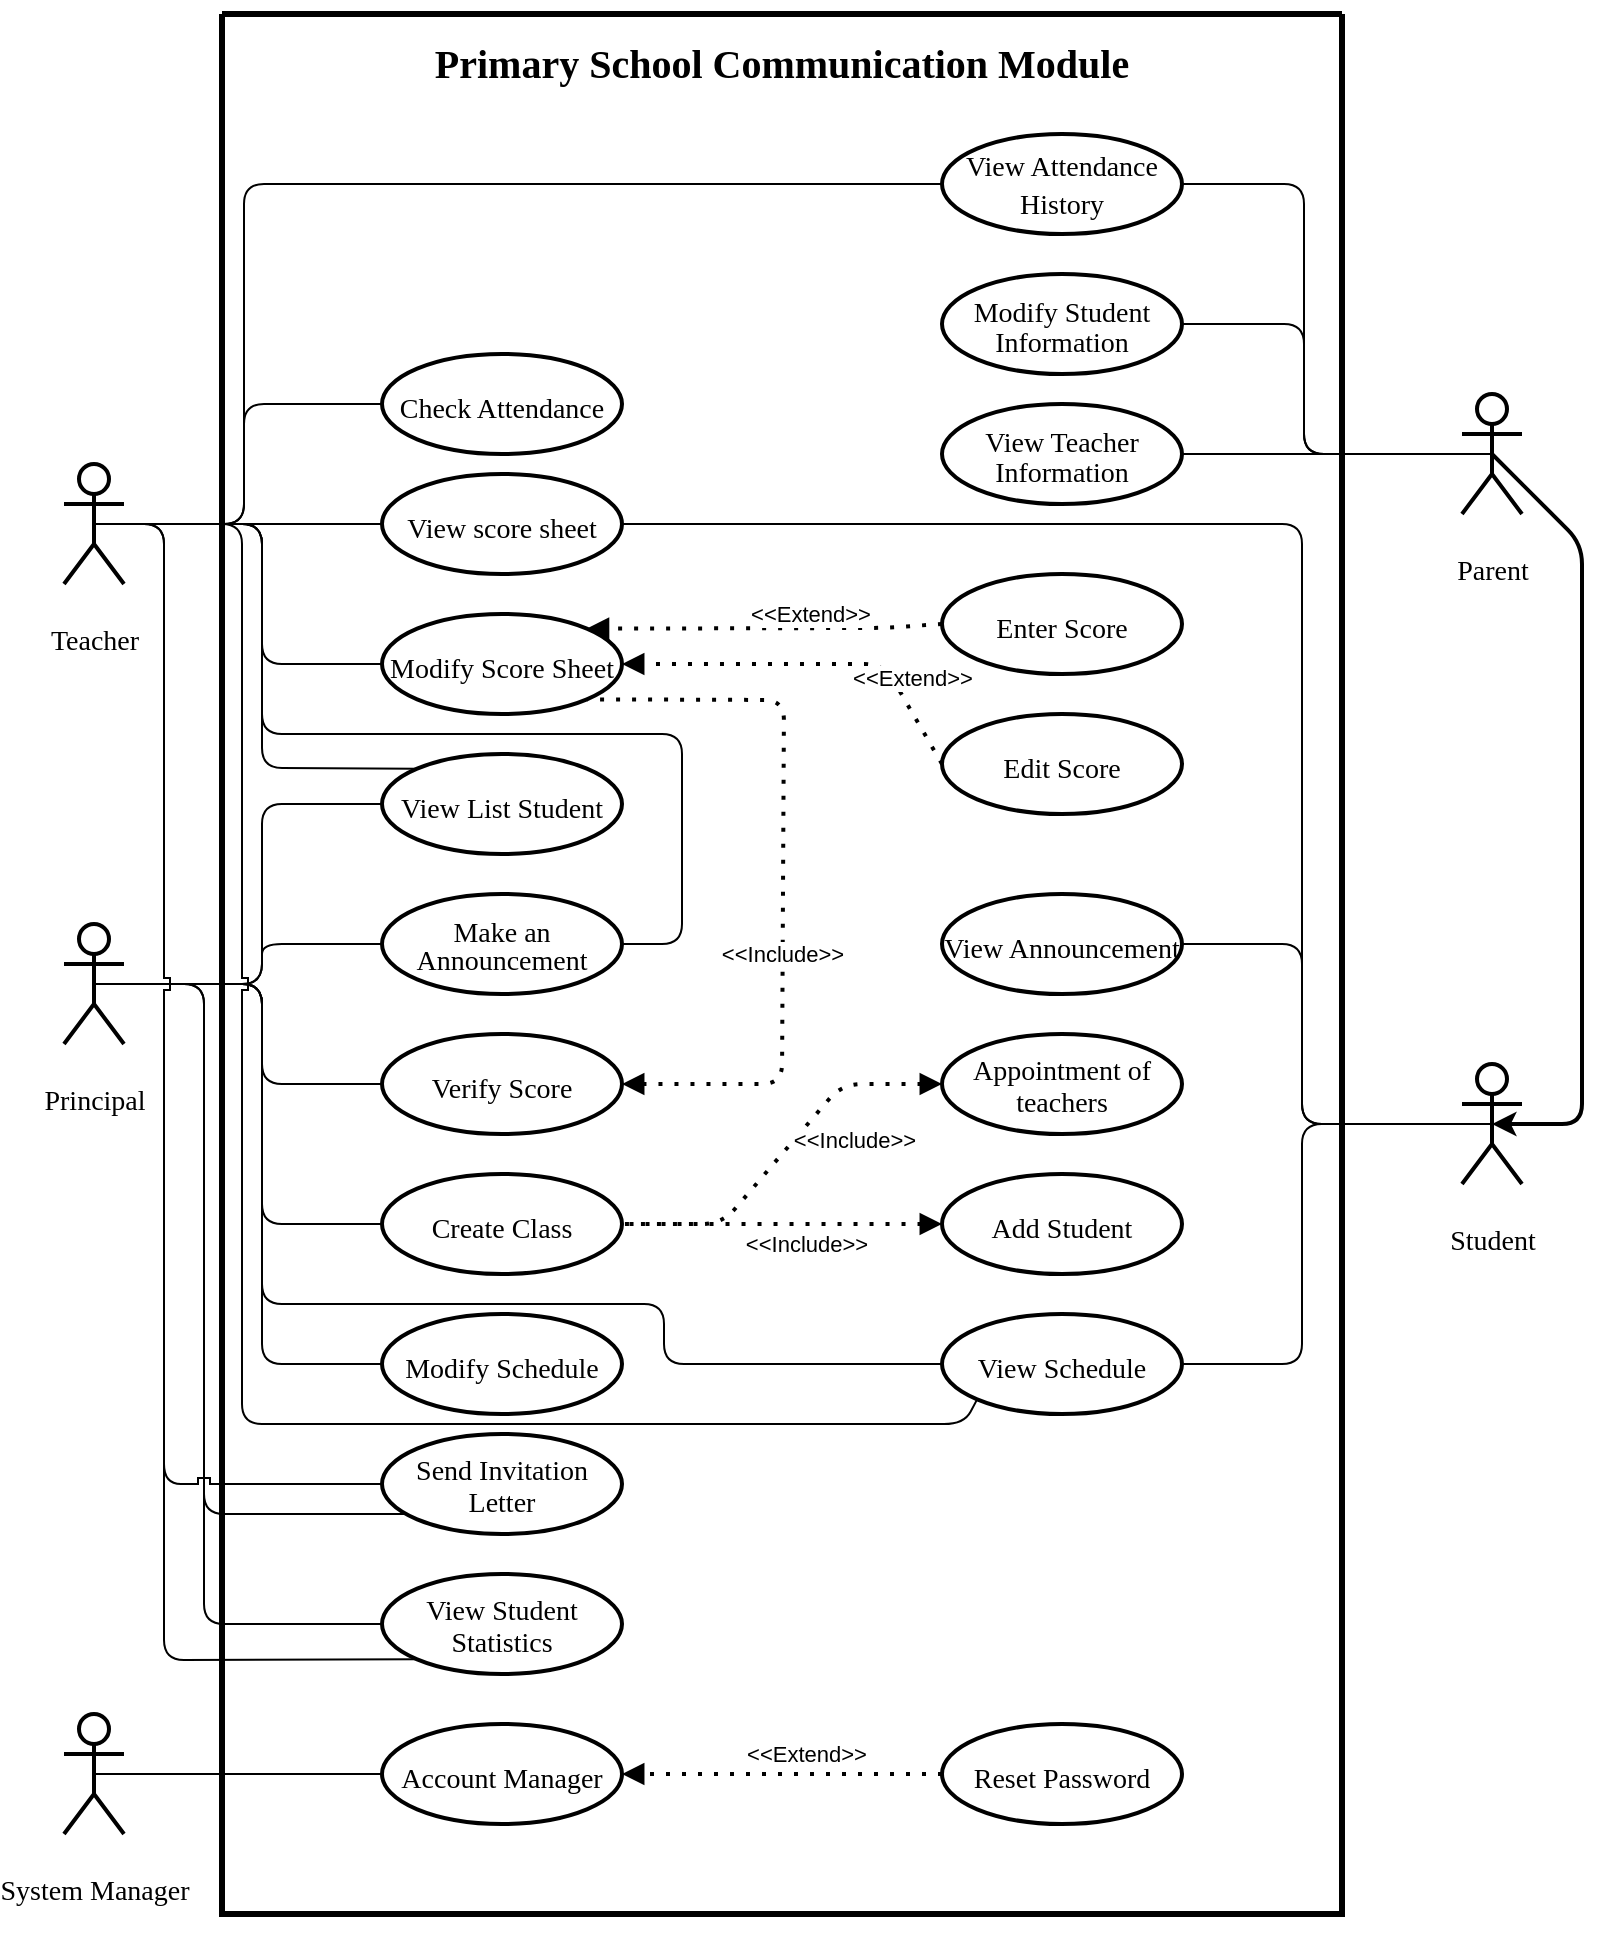 <mxfile version="21.1.7" type="device">
  <diagram name="Page-1" id="wY8YDzLvJTrgZEUhbYze">
    <mxGraphModel dx="552" dy="303" grid="1" gridSize="10" guides="1" tooltips="1" connect="1" arrows="1" fold="1" page="1" pageScale="1" pageWidth="827" pageHeight="1169" math="0" shadow="0">
      <root>
        <mxCell id="0" />
        <mxCell id="1" parent="0" />
        <mxCell id="WTguVuReiUjEnsbTcqU9-1" value="" style="swimlane;startSize=0;hachureGap=4;fontFamily=Architects Daughter;fontSource=https%3A%2F%2Ffonts.googleapis.com%2Fcss%3Ffamily%3DArchitects%2BDaughter;fontSize=20;rounded=1;swimlaneLine=0;strokeWidth=3;" parent="1" vertex="1">
          <mxGeometry x="119" y="50" width="560" height="950" as="geometry">
            <mxRectangle x="119" y="50" width="50" height="40" as="alternateBounds" />
          </mxGeometry>
        </mxCell>
        <mxCell id="WTguVuReiUjEnsbTcqU9-4" value="&lt;font face=&quot;Times New Roman&quot;&gt;&lt;span style=&quot;font-size: 14px;&quot;&gt;Account Manager&lt;/span&gt;&lt;/font&gt;" style="ellipse;whiteSpace=wrap;html=1;hachureGap=4;fontFamily=Architects Daughter;fontSource=https%3A%2F%2Ffonts.googleapis.com%2Fcss%3Ffamily%3DArchitects%2BDaughter;fontSize=20;shadow=0;strokeWidth=2;rounded=1;fillColor=none;" parent="WTguVuReiUjEnsbTcqU9-1" vertex="1">
          <mxGeometry x="80" y="855" width="120" height="50" as="geometry" />
        </mxCell>
        <mxCell id="WTguVuReiUjEnsbTcqU9-11" value="&lt;p&gt;&lt;font face=&quot;Times New Roman&quot;&gt;&lt;b&gt;Primary School Communication Module&lt;/b&gt;&lt;/font&gt;&lt;/p&gt;" style="text;html=1;strokeColor=none;fillColor=none;align=center;verticalAlign=middle;whiteSpace=wrap;rounded=1;fontSize=20;fontFamily=Architects Daughter;" parent="WTguVuReiUjEnsbTcqU9-1" vertex="1">
          <mxGeometry x="30" y="10" width="500" height="30" as="geometry" />
        </mxCell>
        <mxCell id="WTguVuReiUjEnsbTcqU9-18" value="&lt;font face=&quot;Times New Roman&quot;&gt;&lt;span style=&quot;font-size: 14px;&quot;&gt;Create Class&lt;/span&gt;&lt;/font&gt;" style="ellipse;whiteSpace=wrap;html=1;hachureGap=4;fontFamily=Architects Daughter;fontSource=https%3A%2F%2Ffonts.googleapis.com%2Fcss%3Ffamily%3DArchitects%2BDaughter;fontSize=20;shadow=0;strokeWidth=2;rounded=1;fillColor=none;" parent="WTguVuReiUjEnsbTcqU9-1" vertex="1">
          <mxGeometry x="80" y="580" width="120" height="50" as="geometry" />
        </mxCell>
        <mxCell id="WTguVuReiUjEnsbTcqU9-19" value="&lt;font face=&quot;Times New Roman&quot;&gt;&lt;span style=&quot;font-size: 14px;&quot;&gt;Add Student&lt;/span&gt;&lt;/font&gt;" style="ellipse;whiteSpace=wrap;html=1;hachureGap=4;fontFamily=Architects Daughter;fontSource=https%3A%2F%2Ffonts.googleapis.com%2Fcss%3Ffamily%3DArchitects%2BDaughter;fontSize=20;shadow=0;strokeWidth=2;rounded=1;fillColor=none;" parent="WTguVuReiUjEnsbTcqU9-1" vertex="1">
          <mxGeometry x="360" y="580" width="120" height="50" as="geometry" />
        </mxCell>
        <mxCell id="WTguVuReiUjEnsbTcqU9-20" value="" style="endArrow=none;dashed=1;html=1;dashPattern=1 3;strokeWidth=2;rounded=1;exitX=0;exitY=0.5;exitDx=0;exitDy=0;entryX=1;entryY=0.5;entryDx=0;entryDy=0;startArrow=block;startFill=1;" parent="WTguVuReiUjEnsbTcqU9-1" source="WTguVuReiUjEnsbTcqU9-19" target="WTguVuReiUjEnsbTcqU9-18" edge="1">
          <mxGeometry width="50" height="50" relative="1" as="geometry">
            <mxPoint x="330" y="580" as="sourcePoint" />
            <mxPoint x="380" y="530" as="targetPoint" />
          </mxGeometry>
        </mxCell>
        <mxCell id="WTguVuReiUjEnsbTcqU9-21" value="&amp;lt;&amp;lt;Include&amp;gt;&amp;gt;" style="edgeLabel;html=1;align=center;verticalAlign=middle;resizable=0;points=[];rounded=1;" parent="WTguVuReiUjEnsbTcqU9-20" vertex="1" connectable="0">
          <mxGeometry x="-0.37" y="-1" relative="1" as="geometry">
            <mxPoint x="-18" y="11" as="offset" />
          </mxGeometry>
        </mxCell>
        <mxCell id="WTguVuReiUjEnsbTcqU9-22" value="&lt;p style=&quot;line-height: 70%;&quot;&gt;&lt;font face=&quot;Times New Roman&quot; style=&quot;font-size: 14px;&quot;&gt;Appointment of teachers&lt;/font&gt;&lt;/p&gt;" style="ellipse;whiteSpace=wrap;html=1;hachureGap=4;fontFamily=Architects Daughter;fontSource=https%3A%2F%2Ffonts.googleapis.com%2Fcss%3Ffamily%3DArchitects%2BDaughter;fontSize=20;shadow=0;strokeWidth=2;rounded=1;fillColor=none;" parent="WTguVuReiUjEnsbTcqU9-1" vertex="1">
          <mxGeometry x="360" y="510" width="120" height="50" as="geometry" />
        </mxCell>
        <mxCell id="WTguVuReiUjEnsbTcqU9-23" value="" style="endArrow=none;dashed=1;html=1;dashPattern=1 3;strokeWidth=2;rounded=1;exitX=0;exitY=0.5;exitDx=0;exitDy=0;entryX=1;entryY=0.5;entryDx=0;entryDy=0;startArrow=block;startFill=1;" parent="WTguVuReiUjEnsbTcqU9-1" source="WTguVuReiUjEnsbTcqU9-22" target="WTguVuReiUjEnsbTcqU9-18" edge="1">
          <mxGeometry width="50" height="50" relative="1" as="geometry">
            <mxPoint x="150" y="600" as="sourcePoint" />
            <mxPoint x="150" y="545" as="targetPoint" />
            <Array as="points">
              <mxPoint x="310" y="535" />
              <mxPoint x="250" y="605" />
            </Array>
          </mxGeometry>
        </mxCell>
        <mxCell id="WTguVuReiUjEnsbTcqU9-24" value="&amp;lt;&amp;lt;Include&amp;gt;&amp;gt;" style="edgeLabel;html=1;align=center;verticalAlign=middle;resizable=0;points=[];rounded=1;" parent="WTguVuReiUjEnsbTcqU9-23" vertex="1" connectable="0">
          <mxGeometry x="-0.37" y="-1" relative="1" as="geometry">
            <mxPoint x="13" y="20" as="offset" />
          </mxGeometry>
        </mxCell>
        <mxCell id="WTguVuReiUjEnsbTcqU9-27" value="&lt;font style=&quot;font-size: 14px;&quot; face=&quot;Times New Roman&quot;&gt;Modify Schedule&lt;/font&gt;" style="ellipse;whiteSpace=wrap;html=1;hachureGap=4;fontFamily=Architects Daughter;fontSource=https%3A%2F%2Ffonts.googleapis.com%2Fcss%3Ffamily%3DArchitects%2BDaughter;fontSize=20;shadow=0;strokeWidth=2;rounded=1;fillColor=none;align=center;" parent="WTguVuReiUjEnsbTcqU9-1" vertex="1">
          <mxGeometry x="80" y="650" width="120" height="50" as="geometry" />
        </mxCell>
        <mxCell id="WTguVuReiUjEnsbTcqU9-31" value="&lt;font style=&quot;font-size: 14px;&quot; face=&quot;Times New Roman&quot;&gt;View Schedule&lt;/font&gt;" style="ellipse;whiteSpace=wrap;html=1;hachureGap=4;fontFamily=Architects Daughter;fontSource=https%3A%2F%2Ffonts.googleapis.com%2Fcss%3Ffamily%3DArchitects%2BDaughter;fontSize=20;shadow=0;strokeWidth=2;rounded=1;fillColor=none;align=center;" parent="WTguVuReiUjEnsbTcqU9-1" vertex="1">
          <mxGeometry x="360" y="650" width="120" height="50" as="geometry" />
        </mxCell>
        <mxCell id="WTguVuReiUjEnsbTcqU9-38" value="&lt;font style=&quot;font-size: 14px;&quot; face=&quot;Times New Roman&quot;&gt;Modify Score Sheet&lt;/font&gt;" style="ellipse;whiteSpace=wrap;html=1;hachureGap=4;fontFamily=Architects Daughter;fontSource=https%3A%2F%2Ffonts.googleapis.com%2Fcss%3Ffamily%3DArchitects%2BDaughter;fontSize=20;shadow=0;strokeWidth=2;rounded=1;fillColor=none;align=center;" parent="WTguVuReiUjEnsbTcqU9-1" vertex="1">
          <mxGeometry x="80" y="300" width="120" height="50" as="geometry" />
        </mxCell>
        <mxCell id="WTguVuReiUjEnsbTcqU9-58" value="&lt;font face=&quot;Times New Roman&quot;&gt;&lt;span style=&quot;font-size: 14px;&quot;&gt;View List Student&lt;/span&gt;&lt;/font&gt;" style="ellipse;whiteSpace=wrap;html=1;hachureGap=4;fontFamily=Architects Daughter;fontSource=https%3A%2F%2Ffonts.googleapis.com%2Fcss%3Ffamily%3DArchitects%2BDaughter;fontSize=20;shadow=0;strokeWidth=2;rounded=1;fillColor=none;" parent="WTguVuReiUjEnsbTcqU9-1" vertex="1">
          <mxGeometry x="80" y="370" width="120" height="50" as="geometry" />
        </mxCell>
        <mxCell id="25oMk8hFQCMw-sVHnNX6-2" value="&lt;font style=&quot;font-size: 14px;&quot; face=&quot;Times New Roman&quot;&gt;View score sheet&lt;/font&gt;" style="ellipse;whiteSpace=wrap;html=1;hachureGap=4;fontFamily=Architects Daughter;fontSource=https%3A%2F%2Ffonts.googleapis.com%2Fcss%3Ffamily%3DArchitects%2BDaughter;fontSize=20;shadow=0;strokeWidth=2;rounded=1;fillColor=none;align=center;" parent="WTguVuReiUjEnsbTcqU9-1" vertex="1">
          <mxGeometry x="80" y="230" width="120" height="50" as="geometry" />
        </mxCell>
        <mxCell id="60XK2_KCmiy80lGmcRLf-10" value="&lt;font face=&quot;Times New Roman&quot;&gt;&lt;span style=&quot;font-size: 14px;&quot;&gt;Enter Score&lt;/span&gt;&lt;/font&gt;" style="ellipse;whiteSpace=wrap;html=1;hachureGap=4;fontFamily=Architects Daughter;fontSource=https%3A%2F%2Ffonts.googleapis.com%2Fcss%3Ffamily%3DArchitects%2BDaughter;fontSize=20;shadow=0;strokeWidth=2;rounded=1;fillColor=none;align=center;" parent="WTguVuReiUjEnsbTcqU9-1" vertex="1">
          <mxGeometry x="360" y="280" width="120" height="50" as="geometry" />
        </mxCell>
        <mxCell id="60XK2_KCmiy80lGmcRLf-11" value="&lt;font face=&quot;Times New Roman&quot;&gt;&lt;span style=&quot;font-size: 14px;&quot;&gt;Edit Score&lt;/span&gt;&lt;/font&gt;" style="ellipse;whiteSpace=wrap;html=1;hachureGap=4;fontFamily=Architects Daughter;fontSource=https%3A%2F%2Ffonts.googleapis.com%2Fcss%3Ffamily%3DArchitects%2BDaughter;fontSize=20;shadow=0;strokeWidth=2;rounded=1;fillColor=none;align=center;" parent="WTguVuReiUjEnsbTcqU9-1" vertex="1">
          <mxGeometry x="360" y="350" width="120" height="50" as="geometry" />
        </mxCell>
        <mxCell id="60XK2_KCmiy80lGmcRLf-12" value="&lt;font face=&quot;Times New Roman&quot;&gt;&lt;span style=&quot;font-size: 14px;&quot;&gt;Verify Score&lt;/span&gt;&lt;/font&gt;" style="ellipse;whiteSpace=wrap;html=1;hachureGap=4;fontFamily=Architects Daughter;fontSource=https%3A%2F%2Ffonts.googleapis.com%2Fcss%3Ffamily%3DArchitects%2BDaughter;fontSize=20;shadow=0;strokeWidth=2;rounded=1;fillColor=none;" parent="WTguVuReiUjEnsbTcqU9-1" vertex="1">
          <mxGeometry x="80" y="510" width="120" height="50" as="geometry" />
        </mxCell>
        <mxCell id="60XK2_KCmiy80lGmcRLf-13" value="" style="endArrow=block;dashed=1;html=1;dashPattern=1 3;strokeWidth=2;rounded=1;exitX=0;exitY=0.5;exitDx=0;exitDy=0;startArrow=none;startFill=0;entryX=1;entryY=0;entryDx=0;entryDy=0;endFill=1;" parent="WTguVuReiUjEnsbTcqU9-1" source="60XK2_KCmiy80lGmcRLf-10" target="WTguVuReiUjEnsbTcqU9-38" edge="1">
          <mxGeometry width="50" height="50" relative="1" as="geometry">
            <mxPoint x="370" y="635" as="sourcePoint" />
            <mxPoint x="210" y="635" as="targetPoint" />
            <Array as="points">
              <mxPoint x="331" y="307" />
            </Array>
          </mxGeometry>
        </mxCell>
        <mxCell id="60XK2_KCmiy80lGmcRLf-14" value="&amp;lt;&amp;lt;Extend&amp;gt;&amp;gt;" style="edgeLabel;html=1;align=center;verticalAlign=middle;resizable=0;points=[];rounded=1;" parent="60XK2_KCmiy80lGmcRLf-13" vertex="1" connectable="0">
          <mxGeometry x="-0.37" y="-1" relative="1" as="geometry">
            <mxPoint x="-10" y="-6" as="offset" />
          </mxGeometry>
        </mxCell>
        <mxCell id="60XK2_KCmiy80lGmcRLf-18" value="" style="endArrow=none;dashed=1;html=1;dashPattern=1 3;strokeWidth=2;rounded=1;exitX=1;exitY=0.5;exitDx=0;exitDy=0;entryX=1;entryY=1;entryDx=0;entryDy=0;startArrow=block;startFill=1;" parent="WTguVuReiUjEnsbTcqU9-1" source="60XK2_KCmiy80lGmcRLf-12" target="WTguVuReiUjEnsbTcqU9-38" edge="1">
          <mxGeometry width="50" height="50" relative="1" as="geometry">
            <mxPoint x="370" y="565" as="sourcePoint" />
            <mxPoint x="210" y="565" as="targetPoint" />
            <Array as="points">
              <mxPoint x="280" y="535" />
              <mxPoint x="281" y="343" />
            </Array>
          </mxGeometry>
        </mxCell>
        <mxCell id="60XK2_KCmiy80lGmcRLf-19" value="&amp;lt;&amp;lt;Include&amp;gt;&amp;gt;" style="edgeLabel;html=1;align=center;verticalAlign=middle;resizable=0;points=[];rounded=1;" parent="60XK2_KCmiy80lGmcRLf-18" vertex="1" connectable="0">
          <mxGeometry x="-0.37" y="-1" relative="1" as="geometry">
            <mxPoint x="-1" y="-29" as="offset" />
          </mxGeometry>
        </mxCell>
        <mxCell id="60XK2_KCmiy80lGmcRLf-20" value="" style="endArrow=block;dashed=1;html=1;dashPattern=1 3;strokeWidth=2;rounded=1;exitX=0;exitY=0.5;exitDx=0;exitDy=0;startArrow=none;startFill=0;entryX=1;entryY=0.5;entryDx=0;entryDy=0;endFill=1;" parent="WTguVuReiUjEnsbTcqU9-1" source="60XK2_KCmiy80lGmcRLf-11" target="WTguVuReiUjEnsbTcqU9-38" edge="1">
          <mxGeometry width="50" height="50" relative="1" as="geometry">
            <mxPoint x="370" y="355" as="sourcePoint" />
            <mxPoint x="210" y="355" as="targetPoint" />
            <Array as="points">
              <mxPoint x="331" y="325" />
            </Array>
          </mxGeometry>
        </mxCell>
        <mxCell id="60XK2_KCmiy80lGmcRLf-21" value="&amp;lt;&amp;lt;Extend&amp;gt;&amp;gt;" style="edgeLabel;html=1;align=center;verticalAlign=middle;resizable=0;points=[];rounded=1;" parent="60XK2_KCmiy80lGmcRLf-20" vertex="1" connectable="0">
          <mxGeometry x="-0.37" y="-1" relative="1" as="geometry">
            <mxPoint x="15" y="8" as="offset" />
          </mxGeometry>
        </mxCell>
        <mxCell id="60XK2_KCmiy80lGmcRLf-22" value="&lt;font face=&quot;Times New Roman&quot; style=&quot;font-size: 14px;&quot;&gt;&lt;font style=&quot;font-size: 14px;&quot;&gt;View A&lt;/font&gt;nnouncement&lt;/font&gt;" style="ellipse;whiteSpace=wrap;html=1;hachureGap=4;fontFamily=Architects Daughter;fontSource=https%3A%2F%2Ffonts.googleapis.com%2Fcss%3Ffamily%3DArchitects%2BDaughter;fontSize=20;shadow=0;strokeWidth=2;rounded=1;fillColor=none;align=center;" parent="WTguVuReiUjEnsbTcqU9-1" vertex="1">
          <mxGeometry x="360" y="440" width="120" height="50" as="geometry" />
        </mxCell>
        <mxCell id="60XK2_KCmiy80lGmcRLf-27" value="&lt;p style=&quot;line-height: 60%;&quot;&gt;&lt;font face=&quot;Times New Roman&quot; style=&quot;font-size: 14px;&quot;&gt;Make an A&lt;font style=&quot;border-color: var(--border-color); font-size: 14px;&quot;&gt;nnouncement&lt;/font&gt;&lt;/font&gt;&lt;/p&gt;" style="ellipse;whiteSpace=wrap;html=1;hachureGap=4;fontFamily=Architects Daughter;fontSource=https%3A%2F%2Ffonts.googleapis.com%2Fcss%3Ffamily%3DArchitects%2BDaughter;fontSize=20;shadow=0;strokeWidth=2;rounded=1;fillColor=none;" parent="WTguVuReiUjEnsbTcqU9-1" vertex="1">
          <mxGeometry x="80" y="440" width="120" height="50" as="geometry" />
        </mxCell>
        <mxCell id="60XK2_KCmiy80lGmcRLf-31" value="&lt;font face=&quot;Times New Roman&quot;&gt;&lt;span style=&quot;font-size: 14px;&quot;&gt;Reset Password&lt;/span&gt;&lt;/font&gt;" style="ellipse;whiteSpace=wrap;html=1;hachureGap=4;fontFamily=Architects Daughter;fontSource=https%3A%2F%2Ffonts.googleapis.com%2Fcss%3Ffamily%3DArchitects%2BDaughter;fontSize=20;shadow=0;strokeWidth=2;rounded=1;fillColor=none;" parent="WTguVuReiUjEnsbTcqU9-1" vertex="1">
          <mxGeometry x="360" y="855" width="120" height="50" as="geometry" />
        </mxCell>
        <mxCell id="60XK2_KCmiy80lGmcRLf-32" value="" style="endArrow=block;dashed=1;html=1;dashPattern=1 3;strokeWidth=2;rounded=1;exitX=0;exitY=0.5;exitDx=0;exitDy=0;startArrow=none;startFill=0;entryX=1;entryY=0.5;entryDx=0;entryDy=0;endFill=1;" parent="WTguVuReiUjEnsbTcqU9-1" source="60XK2_KCmiy80lGmcRLf-31" target="WTguVuReiUjEnsbTcqU9-4" edge="1">
          <mxGeometry width="50" height="50" relative="1" as="geometry">
            <mxPoint x="370" y="810" as="sourcePoint" />
            <mxPoint x="210" y="810" as="targetPoint" />
          </mxGeometry>
        </mxCell>
        <mxCell id="60XK2_KCmiy80lGmcRLf-33" value="&amp;lt;&amp;lt;Extend&amp;gt;&amp;gt;" style="edgeLabel;html=1;align=center;verticalAlign=middle;resizable=0;points=[];rounded=1;" parent="60XK2_KCmiy80lGmcRLf-32" vertex="1" connectable="0">
          <mxGeometry x="-0.37" y="-1" relative="1" as="geometry">
            <mxPoint x="-18" y="-9" as="offset" />
          </mxGeometry>
        </mxCell>
        <mxCell id="60XK2_KCmiy80lGmcRLf-37" value="&lt;p style=&quot;line-height: 60%;&quot;&gt;&lt;font face=&quot;Times New Roman&quot;&gt;&lt;span style=&quot;font-size: 14px;&quot;&gt;View Teacher Information&lt;/span&gt;&lt;/font&gt;&lt;/p&gt;" style="ellipse;whiteSpace=wrap;html=1;hachureGap=4;fontFamily=Architects Daughter;fontSource=https%3A%2F%2Ffonts.googleapis.com%2Fcss%3Ffamily%3DArchitects%2BDaughter;fontSize=20;shadow=0;strokeWidth=2;rounded=1;fillColor=none;" parent="WTguVuReiUjEnsbTcqU9-1" vertex="1">
          <mxGeometry x="360" y="195" width="120" height="50" as="geometry" />
        </mxCell>
        <mxCell id="60XK2_KCmiy80lGmcRLf-39" value="&lt;p style=&quot;line-height: 60%;&quot;&gt;&lt;font face=&quot;Times New Roman&quot;&gt;&lt;span style=&quot;font-size: 14px;&quot;&gt;Modify Student Information&lt;/span&gt;&lt;/font&gt;&lt;/p&gt;" style="ellipse;whiteSpace=wrap;html=1;hachureGap=4;fontFamily=Architects Daughter;fontSource=https%3A%2F%2Ffonts.googleapis.com%2Fcss%3Ffamily%3DArchitects%2BDaughter;fontSize=20;shadow=0;strokeWidth=2;rounded=1;fillColor=none;" parent="WTguVuReiUjEnsbTcqU9-1" vertex="1">
          <mxGeometry x="360" y="130" width="120" height="50" as="geometry" />
        </mxCell>
        <mxCell id="60XK2_KCmiy80lGmcRLf-41" value="&lt;font style=&quot;font-size: 14px;&quot; face=&quot;Times New Roman&quot;&gt;Check Attendance&lt;/font&gt;" style="ellipse;whiteSpace=wrap;html=1;hachureGap=4;fontFamily=Architects Daughter;fontSource=https%3A%2F%2Ffonts.googleapis.com%2Fcss%3Ffamily%3DArchitects%2BDaughter;fontSize=20;shadow=0;strokeWidth=2;rounded=1;fillColor=none;align=center;" parent="WTguVuReiUjEnsbTcqU9-1" vertex="1">
          <mxGeometry x="80" y="170" width="120" height="50" as="geometry" />
        </mxCell>
        <mxCell id="60XK2_KCmiy80lGmcRLf-42" value="&lt;p style=&quot;line-height: 86%;&quot;&gt;&lt;font style=&quot;font-size: 14px;&quot; face=&quot;Times New Roman&quot;&gt;View Attendance History&lt;/font&gt;&lt;/p&gt;" style="ellipse;whiteSpace=wrap;html=1;hachureGap=4;fontFamily=Architects Daughter;fontSource=https%3A%2F%2Ffonts.googleapis.com%2Fcss%3Ffamily%3DArchitects%2BDaughter;fontSize=20;shadow=0;strokeWidth=2;rounded=1;fillColor=none;align=center;" parent="WTguVuReiUjEnsbTcqU9-1" vertex="1">
          <mxGeometry x="360" y="60" width="120" height="50" as="geometry" />
        </mxCell>
        <mxCell id="twkVnTD5ivQT-UBwa-xq-1" value="&lt;p style=&quot;line-height: 70%;&quot;&gt;&lt;font style=&quot;font-size: 14px;&quot; face=&quot;Times New Roman&quot;&gt;Send Invitation Letter&lt;/font&gt;&lt;/p&gt;" style="ellipse;whiteSpace=wrap;html=1;hachureGap=4;fontFamily=Architects Daughter;fontSource=https%3A%2F%2Ffonts.googleapis.com%2Fcss%3Ffamily%3DArchitects%2BDaughter;fontSize=20;shadow=0;strokeWidth=2;rounded=1;fillColor=none;align=center;" vertex="1" parent="WTguVuReiUjEnsbTcqU9-1">
          <mxGeometry x="80" y="710" width="120" height="50" as="geometry" />
        </mxCell>
        <mxCell id="twkVnTD5ivQT-UBwa-xq-9" value="&lt;p style=&quot;line-height: 70%;&quot;&gt;&lt;font style=&quot;font-size: 14px;&quot; face=&quot;Times New Roman&quot;&gt;View Student Statistics&lt;/font&gt;&lt;/p&gt;" style="ellipse;whiteSpace=wrap;html=1;hachureGap=4;fontFamily=Architects Daughter;fontSource=https%3A%2F%2Ffonts.googleapis.com%2Fcss%3Ffamily%3DArchitects%2BDaughter;fontSize=20;shadow=0;strokeWidth=2;rounded=1;fillColor=none;align=center;" vertex="1" parent="WTguVuReiUjEnsbTcqU9-1">
          <mxGeometry x="80" y="780" width="120" height="50" as="geometry" />
        </mxCell>
        <mxCell id="WTguVuReiUjEnsbTcqU9-2" value="&lt;p style=&quot;line-height: 0%;&quot;&gt;&lt;font style=&quot;font-size: 14px;&quot; face=&quot;Times New Roman&quot;&gt;Teacher&lt;/font&gt;&lt;/p&gt;" style="shape=umlActor;verticalLabelPosition=bottom;verticalAlign=top;html=1;outlineConnect=0;hachureGap=4;fontFamily=Architects Daughter;fontSource=https%3A%2F%2Ffonts.googleapis.com%2Fcss%3Ffamily%3DArchitects%2BDaughter;fontSize=20;strokeWidth=2;rounded=1;" parent="1" vertex="1">
          <mxGeometry x="40" y="275" width="30" height="60" as="geometry" />
        </mxCell>
        <mxCell id="WTguVuReiUjEnsbTcqU9-7" value="&lt;p style=&quot;line-height: 0%;&quot;&gt;&lt;font style=&quot;font-size: 14px;&quot; face=&quot;Times New Roman&quot;&gt;Student&lt;/font&gt;&lt;/p&gt;" style="shape=umlActor;verticalLabelPosition=bottom;verticalAlign=top;html=1;outlineConnect=0;hachureGap=4;fontFamily=Architects Daughter;fontSource=https%3A%2F%2Ffonts.googleapis.com%2Fcss%3Ffamily%3DArchitects%2BDaughter;fontSize=20;strokeWidth=2;rounded=1;" parent="1" vertex="1">
          <mxGeometry x="739" y="575" width="30" height="60" as="geometry" />
        </mxCell>
        <mxCell id="WTguVuReiUjEnsbTcqU9-8" value="&lt;p style=&quot;line-height: 0%;&quot;&gt;&lt;font style=&quot;font-size: 14px;&quot; face=&quot;Times New Roman&quot;&gt;Parent&lt;/font&gt;&lt;/p&gt;" style="shape=umlActor;verticalLabelPosition=bottom;verticalAlign=top;html=1;outlineConnect=0;hachureGap=4;fontFamily=Architects Daughter;fontSource=https%3A%2F%2Ffonts.googleapis.com%2Fcss%3Ffamily%3DArchitects%2BDaughter;fontSize=20;strokeWidth=2;rounded=1;" parent="1" vertex="1">
          <mxGeometry x="739" y="240" width="30" height="60" as="geometry" />
        </mxCell>
        <mxCell id="WTguVuReiUjEnsbTcqU9-9" value="&lt;p style=&quot;line-height: 0%;&quot;&gt;&lt;font style=&quot;font-size: 14px;&quot; face=&quot;Times New Roman&quot;&gt;System Manager&lt;/font&gt;&lt;/p&gt;" style="shape=umlActor;verticalLabelPosition=bottom;verticalAlign=top;html=1;outlineConnect=0;hachureGap=4;fontFamily=Architects Daughter;fontSource=https%3A%2F%2Ffonts.googleapis.com%2Fcss%3Ffamily%3DArchitects%2BDaughter;fontSize=20;strokeWidth=2;rounded=1;" parent="1" vertex="1">
          <mxGeometry x="40" y="900" width="30" height="60" as="geometry" />
        </mxCell>
        <mxCell id="WTguVuReiUjEnsbTcqU9-12" value="&lt;p style=&quot;line-height: 0%;&quot;&gt;&lt;font style=&quot;font-size: 14px;&quot; face=&quot;Times New Roman&quot;&gt;Principal&lt;/font&gt;&lt;br&gt;&lt;/p&gt;" style="shape=umlActor;verticalLabelPosition=bottom;verticalAlign=top;html=1;outlineConnect=0;hachureGap=4;fontFamily=Architects Daughter;fontSource=https%3A%2F%2Ffonts.googleapis.com%2Fcss%3Ffamily%3DArchitects%2BDaughter;fontSize=20;strokeWidth=2;rounded=1;gradientColor=none;perimeterSpacing=0;" parent="1" vertex="1">
          <mxGeometry x="40" y="505" width="30" height="60" as="geometry" />
        </mxCell>
        <mxCell id="WTguVuReiUjEnsbTcqU9-17" value="" style="endArrow=none;html=1;rounded=1;exitX=0.5;exitY=0.5;exitDx=0;exitDy=0;exitPerimeter=0;entryX=0;entryY=0.5;entryDx=0;entryDy=0;" parent="1" source="WTguVuReiUjEnsbTcqU9-9" target="WTguVuReiUjEnsbTcqU9-4" edge="1">
          <mxGeometry width="50" height="50" relative="1" as="geometry">
            <mxPoint x="239" y="890" as="sourcePoint" />
            <mxPoint x="289" y="840" as="targetPoint" />
          </mxGeometry>
        </mxCell>
        <mxCell id="WTguVuReiUjEnsbTcqU9-28" value="" style="endArrow=none;html=1;rounded=1;entryX=0;entryY=0.5;entryDx=0;entryDy=0;exitX=0.5;exitY=0.5;exitDx=0;exitDy=0;exitPerimeter=0;" parent="1" source="WTguVuReiUjEnsbTcqU9-12" target="WTguVuReiUjEnsbTcqU9-27" edge="1">
          <mxGeometry width="50" height="50" relative="1" as="geometry">
            <mxPoint x="44" y="585" as="sourcePoint" />
            <mxPoint x="169" y="610" as="targetPoint" />
            <Array as="points">
              <mxPoint x="139" y="535" />
              <mxPoint x="139" y="725" />
            </Array>
          </mxGeometry>
        </mxCell>
        <mxCell id="WTguVuReiUjEnsbTcqU9-36" value="" style="endArrow=classic;html=1;rounded=1;entryX=0.5;entryY=0.5;entryDx=0;entryDy=0;entryPerimeter=0;exitX=0.5;exitY=0.5;exitDx=0;exitDy=0;exitPerimeter=0;strokeWidth=2;" parent="1" source="WTguVuReiUjEnsbTcqU9-8" target="WTguVuReiUjEnsbTcqU9-7" edge="1">
          <mxGeometry width="50" height="50" relative="1" as="geometry">
            <mxPoint x="709" y="460" as="sourcePoint" />
            <mxPoint x="759" y="410" as="targetPoint" />
            <Array as="points">
              <mxPoint x="799" y="315" />
              <mxPoint x="799" y="605" />
            </Array>
          </mxGeometry>
        </mxCell>
        <mxCell id="WTguVuReiUjEnsbTcqU9-43" value="" style="endArrow=none;html=1;rounded=1;entryX=0.5;entryY=0.5;entryDx=0;entryDy=0;entryPerimeter=0;exitX=1;exitY=0.5;exitDx=0;exitDy=0;" parent="1" source="WTguVuReiUjEnsbTcqU9-31" target="WTguVuReiUjEnsbTcqU9-7" edge="1">
          <mxGeometry width="50" height="50" relative="1" as="geometry">
            <mxPoint x="209" y="380" as="sourcePoint" />
            <mxPoint x="259" y="330" as="targetPoint" />
            <Array as="points">
              <mxPoint x="659" y="725" />
              <mxPoint x="659" y="605" />
            </Array>
          </mxGeometry>
        </mxCell>
        <mxCell id="WTguVuReiUjEnsbTcqU9-48" value="" style="endArrow=none;html=1;rounded=1;entryX=0;entryY=0.5;entryDx=0;entryDy=0;exitX=0.5;exitY=0.5;exitDx=0;exitDy=0;exitPerimeter=0;" parent="1" source="WTguVuReiUjEnsbTcqU9-12" target="WTguVuReiUjEnsbTcqU9-18" edge="1">
          <mxGeometry width="50" height="50" relative="1" as="geometry">
            <mxPoint x="44" y="585" as="sourcePoint" />
            <mxPoint x="329" y="610" as="targetPoint" />
            <Array as="points">
              <mxPoint x="139" y="535" />
              <mxPoint x="139" y="655" />
            </Array>
          </mxGeometry>
        </mxCell>
        <mxCell id="WTguVuReiUjEnsbTcqU9-50" value="" style="endArrow=none;html=1;rounded=1;entryX=0;entryY=0.5;entryDx=0;entryDy=0;exitX=0.5;exitY=0.5;exitDx=0;exitDy=0;exitPerimeter=0;" parent="1" source="WTguVuReiUjEnsbTcqU9-2" target="WTguVuReiUjEnsbTcqU9-38" edge="1">
          <mxGeometry width="50" height="50" relative="1" as="geometry">
            <mxPoint x="359" y="510" as="sourcePoint" />
            <mxPoint x="409" y="460" as="targetPoint" />
            <Array as="points">
              <mxPoint x="139" y="305" />
              <mxPoint x="139" y="375" />
            </Array>
          </mxGeometry>
        </mxCell>
        <mxCell id="WTguVuReiUjEnsbTcqU9-53" value="" style="endArrow=none;html=1;rounded=1;entryX=0;entryY=0.5;entryDx=0;entryDy=0;exitX=0.5;exitY=0.5;exitDx=0;exitDy=0;exitPerimeter=0;" parent="1" source="WTguVuReiUjEnsbTcqU9-12" target="WTguVuReiUjEnsbTcqU9-31" edge="1">
          <mxGeometry width="50" height="50" relative="1" as="geometry">
            <mxPoint x="44" y="585" as="sourcePoint" />
            <mxPoint x="369" y="560" as="targetPoint" />
            <Array as="points">
              <mxPoint x="139" y="535" />
              <mxPoint x="139" y="695" />
              <mxPoint x="340" y="695" />
              <mxPoint x="340" y="725" />
            </Array>
          </mxGeometry>
        </mxCell>
        <mxCell id="WTguVuReiUjEnsbTcqU9-56" value="" style="endArrow=none;html=1;rounded=1;exitX=0.5;exitY=0.5;exitDx=0;exitDy=0;exitPerimeter=0;entryX=0;entryY=0.5;entryDx=0;entryDy=0;" parent="1" source="WTguVuReiUjEnsbTcqU9-2" target="25oMk8hFQCMw-sVHnNX6-2" edge="1">
          <mxGeometry width="50" height="50" relative="1" as="geometry">
            <mxPoint x="279" y="440" as="sourcePoint" />
            <mxPoint x="199" y="325.0" as="targetPoint" />
            <Array as="points" />
          </mxGeometry>
        </mxCell>
        <mxCell id="WTguVuReiUjEnsbTcqU9-59" value="" style="endArrow=none;html=1;rounded=1;entryX=0;entryY=0.5;entryDx=0;entryDy=0;exitX=0.5;exitY=0.5;exitDx=0;exitDy=0;exitPerimeter=0;" parent="1" source="WTguVuReiUjEnsbTcqU9-12" target="WTguVuReiUjEnsbTcqU9-58" edge="1">
          <mxGeometry width="50" height="50" relative="1" as="geometry">
            <mxPoint x="44" y="585" as="sourcePoint" />
            <mxPoint x="319" y="520" as="targetPoint" />
            <Array as="points">
              <mxPoint x="139" y="535" />
              <mxPoint x="139" y="445" />
            </Array>
          </mxGeometry>
        </mxCell>
        <mxCell id="WTguVuReiUjEnsbTcqU9-60" value="" style="endArrow=none;html=1;rounded=1;entryX=0;entryY=0;entryDx=0;entryDy=0;exitX=0.5;exitY=0.5;exitDx=0;exitDy=0;exitPerimeter=0;" parent="1" source="WTguVuReiUjEnsbTcqU9-2" target="WTguVuReiUjEnsbTcqU9-58" edge="1">
          <mxGeometry width="50" height="50" relative="1" as="geometry">
            <mxPoint x="269" y="520" as="sourcePoint" />
            <mxPoint x="319" y="470" as="targetPoint" />
            <Array as="points">
              <mxPoint x="139" y="305" />
              <mxPoint x="139" y="427" />
            </Array>
          </mxGeometry>
        </mxCell>
        <mxCell id="60XK2_KCmiy80lGmcRLf-17" value="" style="endArrow=none;html=1;rounded=1;entryX=0;entryY=0.5;entryDx=0;entryDy=0;exitX=0.5;exitY=0.5;exitDx=0;exitDy=0;exitPerimeter=0;" parent="1" source="WTguVuReiUjEnsbTcqU9-12" target="60XK2_KCmiy80lGmcRLf-12" edge="1">
          <mxGeometry width="50" height="50" relative="1" as="geometry">
            <mxPoint x="259" y="490" as="sourcePoint" />
            <mxPoint x="309" y="440" as="targetPoint" />
            <Array as="points">
              <mxPoint x="139" y="535" />
              <mxPoint x="139" y="585" />
            </Array>
          </mxGeometry>
        </mxCell>
        <mxCell id="60XK2_KCmiy80lGmcRLf-23" value="" style="endArrow=none;html=1;rounded=1;entryX=1;entryY=0.5;entryDx=0;entryDy=0;exitX=0.5;exitY=0.5;exitDx=0;exitDy=0;exitPerimeter=0;" parent="1" source="WTguVuReiUjEnsbTcqU9-7" target="60XK2_KCmiy80lGmcRLf-22" edge="1">
          <mxGeometry width="50" height="50" relative="1" as="geometry">
            <mxPoint x="259" y="490" as="sourcePoint" />
            <mxPoint x="309" y="440" as="targetPoint" />
            <Array as="points">
              <mxPoint x="659" y="605" />
              <mxPoint x="659" y="515" />
            </Array>
          </mxGeometry>
        </mxCell>
        <mxCell id="60XK2_KCmiy80lGmcRLf-28" value="" style="endArrow=none;html=1;rounded=1;entryX=0;entryY=0.5;entryDx=0;entryDy=0;exitX=0.5;exitY=0.5;exitDx=0;exitDy=0;exitPerimeter=0;" parent="1" source="WTguVuReiUjEnsbTcqU9-12" target="60XK2_KCmiy80lGmcRLf-27" edge="1">
          <mxGeometry width="50" height="50" relative="1" as="geometry">
            <mxPoint x="269" y="520" as="sourcePoint" />
            <mxPoint x="319" y="470" as="targetPoint" />
            <Array as="points">
              <mxPoint x="139" y="535" />
              <mxPoint x="139" y="515" />
            </Array>
          </mxGeometry>
        </mxCell>
        <mxCell id="60XK2_KCmiy80lGmcRLf-29" value="" style="endArrow=none;html=1;rounded=1;entryX=1;entryY=0.5;entryDx=0;entryDy=0;exitX=0.5;exitY=0.5;exitDx=0;exitDy=0;exitPerimeter=0;" parent="1" source="WTguVuReiUjEnsbTcqU9-2" target="60XK2_KCmiy80lGmcRLf-27" edge="1">
          <mxGeometry width="50" height="50" relative="1" as="geometry">
            <mxPoint x="269" y="600" as="sourcePoint" />
            <mxPoint x="319" y="550" as="targetPoint" />
            <Array as="points">
              <mxPoint x="139" y="305" />
              <mxPoint x="139" y="410" />
              <mxPoint x="349" y="410" />
              <mxPoint x="349" y="515" />
            </Array>
          </mxGeometry>
        </mxCell>
        <mxCell id="60XK2_KCmiy80lGmcRLf-30" value="" style="endArrow=none;html=1;rounded=1;entryX=1;entryY=0.5;entryDx=0;entryDy=0;exitX=0.5;exitY=0.5;exitDx=0;exitDy=0;exitPerimeter=0;" parent="1" source="WTguVuReiUjEnsbTcqU9-7" target="25oMk8hFQCMw-sVHnNX6-2" edge="1">
          <mxGeometry width="50" height="50" relative="1" as="geometry">
            <mxPoint x="329" y="510" as="sourcePoint" />
            <mxPoint x="379" y="460" as="targetPoint" />
            <Array as="points">
              <mxPoint x="659" y="605" />
              <mxPoint x="659" y="305" />
            </Array>
          </mxGeometry>
        </mxCell>
        <mxCell id="60XK2_KCmiy80lGmcRLf-35" value="" style="endArrow=none;html=1;rounded=1;entryX=0.5;entryY=0.5;entryDx=0;entryDy=0;entryPerimeter=0;exitX=0;exitY=1;exitDx=0;exitDy=0;jumpStyle=sharp;jumpSize=6;" parent="1" source="WTguVuReiUjEnsbTcqU9-31" target="WTguVuReiUjEnsbTcqU9-2" edge="1">
          <mxGeometry width="50" height="50" relative="1" as="geometry">
            <mxPoint x="329" y="575" as="sourcePoint" />
            <mxPoint x="379" y="525" as="targetPoint" />
            <Array as="points">
              <mxPoint x="490" y="755" />
              <mxPoint x="129" y="755" />
              <mxPoint x="129" y="305" />
            </Array>
          </mxGeometry>
        </mxCell>
        <mxCell id="60XK2_KCmiy80lGmcRLf-38" value="" style="endArrow=none;html=1;rounded=1;entryX=0.5;entryY=0.5;entryDx=0;entryDy=0;entryPerimeter=0;exitX=1;exitY=0.5;exitDx=0;exitDy=0;" parent="1" source="60XK2_KCmiy80lGmcRLf-37" target="WTguVuReiUjEnsbTcqU9-8" edge="1">
          <mxGeometry width="50" height="50" relative="1" as="geometry">
            <mxPoint x="700" y="265" as="sourcePoint" />
            <mxPoint x="750" y="215" as="targetPoint" />
            <Array as="points" />
          </mxGeometry>
        </mxCell>
        <mxCell id="60XK2_KCmiy80lGmcRLf-40" value="" style="endArrow=none;html=1;rounded=1;entryX=0.5;entryY=0.5;entryDx=0;entryDy=0;entryPerimeter=0;exitX=1;exitY=0.5;exitDx=0;exitDy=0;" parent="1" source="60XK2_KCmiy80lGmcRLf-39" target="WTguVuReiUjEnsbTcqU9-8" edge="1">
          <mxGeometry width="50" height="50" relative="1" as="geometry">
            <mxPoint x="609" y="280" as="sourcePoint" />
            <mxPoint x="764" y="280" as="targetPoint" />
            <Array as="points">
              <mxPoint x="660" y="205" />
              <mxPoint x="660" y="270" />
            </Array>
          </mxGeometry>
        </mxCell>
        <mxCell id="60XK2_KCmiy80lGmcRLf-43" value="" style="endArrow=none;html=1;rounded=1;exitX=1;exitY=0.5;exitDx=0;exitDy=0;" parent="1" source="60XK2_KCmiy80lGmcRLf-42" edge="1">
          <mxGeometry width="50" height="50" relative="1" as="geometry">
            <mxPoint x="609" y="215" as="sourcePoint" />
            <mxPoint x="750" y="270" as="targetPoint" />
            <Array as="points">
              <mxPoint x="660" y="135" />
              <mxPoint x="660" y="270" />
            </Array>
          </mxGeometry>
        </mxCell>
        <mxCell id="60XK2_KCmiy80lGmcRLf-44" value="" style="endArrow=none;html=1;rounded=1;entryX=0;entryY=0.5;entryDx=0;entryDy=0;exitX=0.5;exitY=0.5;exitDx=0;exitDy=0;exitPerimeter=0;" parent="1" source="WTguVuReiUjEnsbTcqU9-2" target="60XK2_KCmiy80lGmcRLf-41" edge="1">
          <mxGeometry width="50" height="50" relative="1" as="geometry">
            <mxPoint x="60" y="310" as="sourcePoint" />
            <mxPoint x="370" y="290" as="targetPoint" />
            <Array as="points">
              <mxPoint x="130" y="305" />
              <mxPoint x="130" y="245" />
            </Array>
          </mxGeometry>
        </mxCell>
        <mxCell id="60XK2_KCmiy80lGmcRLf-45" value="" style="endArrow=none;html=1;rounded=1;entryX=0;entryY=0.5;entryDx=0;entryDy=0;exitX=0.5;exitY=0.5;exitDx=0;exitDy=0;exitPerimeter=0;" parent="1" source="WTguVuReiUjEnsbTcqU9-2" target="60XK2_KCmiy80lGmcRLf-42" edge="1">
          <mxGeometry width="50" height="50" relative="1" as="geometry">
            <mxPoint x="230" y="360" as="sourcePoint" />
            <mxPoint x="280" y="310" as="targetPoint" />
            <Array as="points">
              <mxPoint x="130" y="305" />
              <mxPoint x="130" y="135" />
            </Array>
          </mxGeometry>
        </mxCell>
        <mxCell id="twkVnTD5ivQT-UBwa-xq-6" style="edgeStyle=orthogonalEdgeStyle;rounded=1;orthogonalLoop=1;jettySize=auto;html=1;entryX=0.5;entryY=0.5;entryDx=0;entryDy=0;entryPerimeter=0;endArrow=none;endFill=0;jumpStyle=none;" edge="1" parent="1" source="twkVnTD5ivQT-UBwa-xq-1" target="WTguVuReiUjEnsbTcqU9-12">
          <mxGeometry relative="1" as="geometry">
            <Array as="points">
              <mxPoint x="110" y="800" />
              <mxPoint x="110" y="535" />
            </Array>
          </mxGeometry>
        </mxCell>
        <mxCell id="twkVnTD5ivQT-UBwa-xq-7" style="edgeStyle=orthogonalEdgeStyle;rounded=1;orthogonalLoop=1;jettySize=auto;html=1;entryX=0.5;entryY=0.5;entryDx=0;entryDy=0;entryPerimeter=0;endArrow=none;endFill=0;exitX=0;exitY=0.5;exitDx=0;exitDy=0;jumpStyle=sharp;" edge="1" parent="1" source="twkVnTD5ivQT-UBwa-xq-1" target="WTguVuReiUjEnsbTcqU9-2">
          <mxGeometry relative="1" as="geometry">
            <Array as="points">
              <mxPoint x="90" y="785" />
              <mxPoint x="90" y="305" />
            </Array>
          </mxGeometry>
        </mxCell>
        <mxCell id="twkVnTD5ivQT-UBwa-xq-10" value="" style="endArrow=none;html=1;rounded=1;entryX=0;entryY=0.5;entryDx=0;entryDy=0;exitX=0.5;exitY=0.5;exitDx=0;exitDy=0;exitPerimeter=0;" edge="1" parent="1" source="WTguVuReiUjEnsbTcqU9-12" target="twkVnTD5ivQT-UBwa-xq-9">
          <mxGeometry width="50" height="50" relative="1" as="geometry">
            <mxPoint x="330" y="760" as="sourcePoint" />
            <mxPoint x="380" y="710" as="targetPoint" />
            <Array as="points">
              <mxPoint x="110" y="535" />
              <mxPoint x="110" y="855" />
            </Array>
          </mxGeometry>
        </mxCell>
        <mxCell id="twkVnTD5ivQT-UBwa-xq-11" value="" style="endArrow=none;html=1;rounded=1;entryX=0;entryY=1;entryDx=0;entryDy=0;exitX=0.5;exitY=0.5;exitDx=0;exitDy=0;exitPerimeter=0;jumpStyle=sharp;" edge="1" parent="1" source="WTguVuReiUjEnsbTcqU9-2" target="twkVnTD5ivQT-UBwa-xq-9">
          <mxGeometry width="50" height="50" relative="1" as="geometry">
            <mxPoint x="330" y="760" as="sourcePoint" />
            <mxPoint x="380" y="710" as="targetPoint" />
            <Array as="points">
              <mxPoint x="90" y="305" />
              <mxPoint x="90" y="873" />
            </Array>
          </mxGeometry>
        </mxCell>
      </root>
    </mxGraphModel>
  </diagram>
</mxfile>
